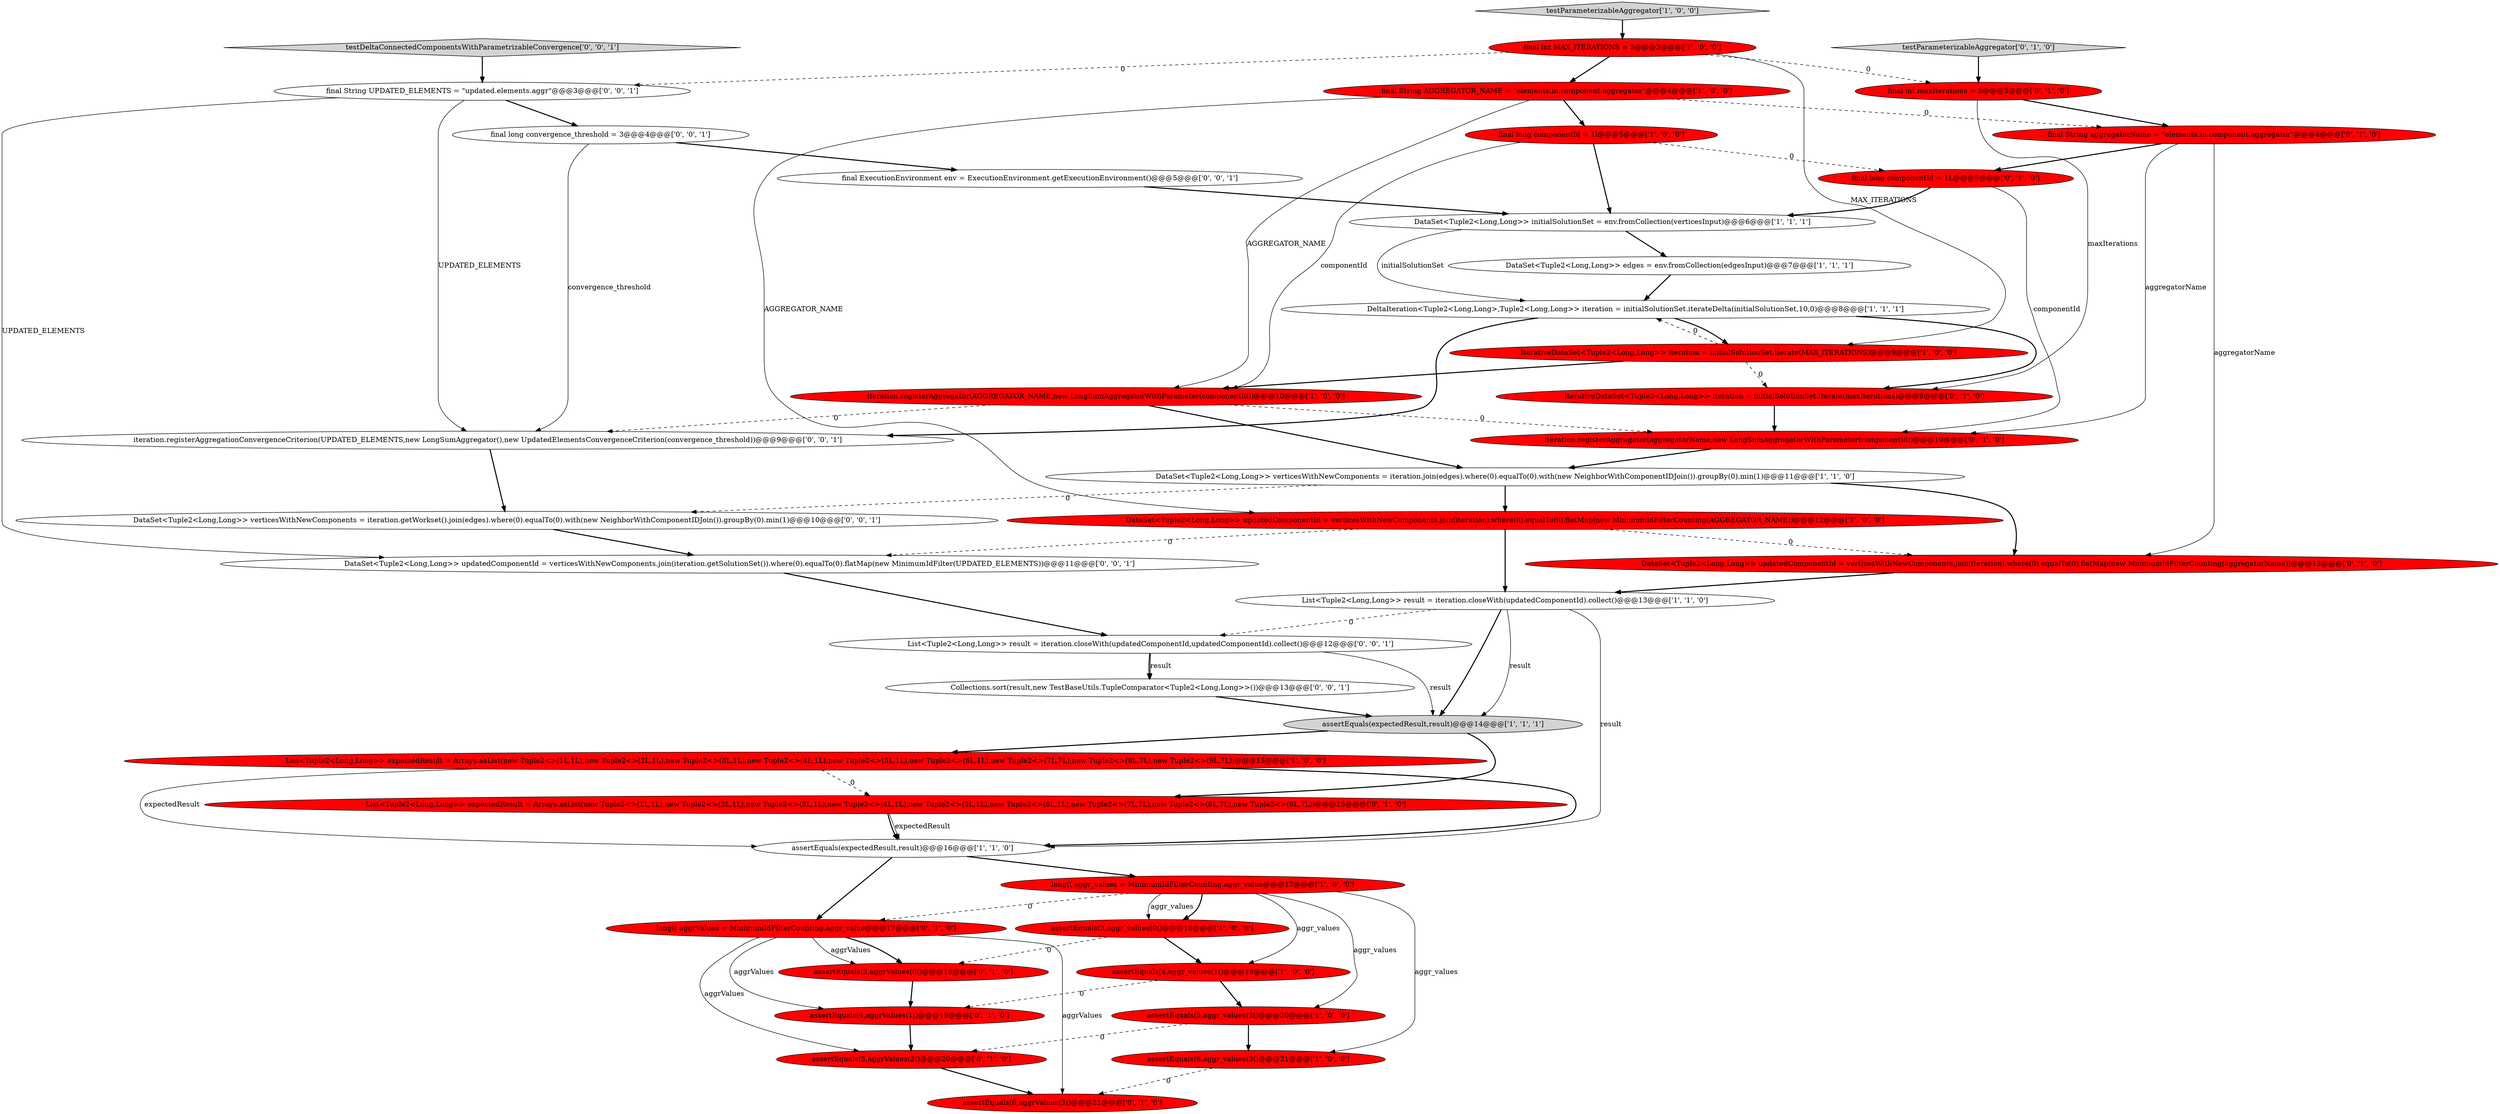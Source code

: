 digraph {
15 [style = filled, label = "testParameterizableAggregator['1', '0', '0']", fillcolor = lightgray, shape = diamond image = "AAA0AAABBB1BBB"];
2 [style = filled, label = "DataSet<Tuple2<Long,Long>> edges = env.fromCollection(edgesInput)@@@7@@@['1', '1', '1']", fillcolor = white, shape = ellipse image = "AAA0AAABBB1BBB"];
38 [style = filled, label = "final String UPDATED_ELEMENTS = \"updated.elements.aggr\"@@@3@@@['0', '0', '1']", fillcolor = white, shape = ellipse image = "AAA0AAABBB3BBB"];
11 [style = filled, label = "List<Tuple2<Long,Long>> result = iteration.closeWith(updatedComponentId).collect()@@@13@@@['1', '1', '0']", fillcolor = white, shape = ellipse image = "AAA0AAABBB1BBB"];
18 [style = filled, label = "IterativeDataSet<Tuple2<Long,Long>> iteration = initialSolutionSet.iterate(MAX_ITERATIONS)@@@9@@@['1', '0', '0']", fillcolor = red, shape = ellipse image = "AAA1AAABBB1BBB"];
31 [style = filled, label = "IterativeDataSet<Tuple2<Long,Long>> iteration = initialSolutionSet.iterate(maxIterations)@@@9@@@['0', '1', '0']", fillcolor = red, shape = ellipse image = "AAA1AAABBB2BBB"];
35 [style = filled, label = "List<Tuple2<Long,Long>> result = iteration.closeWith(updatedComponentId,updatedComponentId).collect()@@@12@@@['0', '0', '1']", fillcolor = white, shape = ellipse image = "AAA0AAABBB3BBB"];
23 [style = filled, label = "testParameterizableAggregator['0', '1', '0']", fillcolor = lightgray, shape = diamond image = "AAA0AAABBB2BBB"];
7 [style = filled, label = "DataSet<Tuple2<Long,Long>> verticesWithNewComponents = iteration.join(edges).where(0).equalTo(0).with(new NeighborWithComponentIDJoin()).groupBy(0).min(1)@@@11@@@['1', '1', '0']", fillcolor = white, shape = ellipse image = "AAA0AAABBB1BBB"];
14 [style = filled, label = "assertEquals(5,aggr_values(2()@@@20@@@['1', '0', '0']", fillcolor = red, shape = ellipse image = "AAA1AAABBB1BBB"];
24 [style = filled, label = "assertEquals(4,aggrValues(1()@@@19@@@['0', '1', '0']", fillcolor = red, shape = ellipse image = "AAA1AAABBB2BBB"];
8 [style = filled, label = "final long componentId = 1l@@@5@@@['1', '0', '0']", fillcolor = red, shape = ellipse image = "AAA1AAABBB1BBB"];
29 [style = filled, label = "DataSet<Tuple2<Long,Long>> updatedComponentId = verticesWithNewComponents.join(iteration).where(0).equalTo(0).flatMap(new MinimumIdFilterCounting(aggregatorName))@@@12@@@['0', '1', '0']", fillcolor = red, shape = ellipse image = "AAA1AAABBB2BBB"];
25 [style = filled, label = "assertEquals(3,aggrValues(0()@@@18@@@['0', '1', '0']", fillcolor = red, shape = ellipse image = "AAA1AAABBB2BBB"];
37 [style = filled, label = "iteration.registerAggregationConvergenceCriterion(UPDATED_ELEMENTS,new LongSumAggregator(),new UpdatedElementsConvergenceCriterion(convergence_threshold))@@@9@@@['0', '0', '1']", fillcolor = white, shape = ellipse image = "AAA0AAABBB3BBB"];
32 [style = filled, label = "final String aggregatorName = \"elements.in.component.aggregator\"@@@4@@@['0', '1', '0']", fillcolor = red, shape = ellipse image = "AAA1AAABBB2BBB"];
22 [style = filled, label = "assertEquals(5,aggrValues(2()@@@20@@@['0', '1', '0']", fillcolor = red, shape = ellipse image = "AAA1AAABBB2BBB"];
5 [style = filled, label = "assertEquals(4,aggr_values(1()@@@19@@@['1', '0', '0']", fillcolor = red, shape = ellipse image = "AAA1AAABBB1BBB"];
10 [style = filled, label = "DataSet<Tuple2<Long,Long>> updatedComponentId = verticesWithNewComponents.join(iteration).where(0).equalTo(0).flatMap(new MinimumIdFilterCounting(AGGREGATOR_NAME))@@@12@@@['1', '0', '0']", fillcolor = red, shape = ellipse image = "AAA1AAABBB1BBB"];
41 [style = filled, label = "final long convergence_threshold = 3@@@4@@@['0', '0', '1']", fillcolor = white, shape = ellipse image = "AAA0AAABBB3BBB"];
27 [style = filled, label = "iteration.registerAggregator(aggregatorName,new LongSumAggregatorWithParameter(componentId))@@@10@@@['0', '1', '0']", fillcolor = red, shape = ellipse image = "AAA1AAABBB2BBB"];
19 [style = filled, label = "long(( aggr_values = MinimumIdFilterCounting.aggr_value@@@17@@@['1', '0', '0']", fillcolor = red, shape = ellipse image = "AAA1AAABBB1BBB"];
13 [style = filled, label = "final String AGGREGATOR_NAME = \"elements.in.component.aggregator\"@@@4@@@['1', '0', '0']", fillcolor = red, shape = ellipse image = "AAA1AAABBB1BBB"];
40 [style = filled, label = "final ExecutionEnvironment env = ExecutionEnvironment.getExecutionEnvironment()@@@5@@@['0', '0', '1']", fillcolor = white, shape = ellipse image = "AAA0AAABBB3BBB"];
17 [style = filled, label = "iteration.registerAggregator(AGGREGATOR_NAME,new LongSumAggregatorWithParameter(componentId))@@@10@@@['1', '0', '0']", fillcolor = red, shape = ellipse image = "AAA1AAABBB1BBB"];
36 [style = filled, label = "DataSet<Tuple2<Long,Long>> verticesWithNewComponents = iteration.getWorkset().join(edges).where(0).equalTo(0).with(new NeighborWithComponentIDJoin()).groupBy(0).min(1)@@@10@@@['0', '0', '1']", fillcolor = white, shape = ellipse image = "AAA0AAABBB3BBB"];
20 [style = filled, label = "assertEquals(6,aggrValues(3()@@@21@@@['0', '1', '0']", fillcolor = red, shape = ellipse image = "AAA1AAABBB2BBB"];
16 [style = filled, label = "DeltaIteration<Tuple2<Long,Long>,Tuple2<Long,Long>> iteration = initialSolutionSet.iterateDelta(initialSolutionSet,10,0)@@@8@@@['1', '1', '1']", fillcolor = white, shape = ellipse image = "AAA0AAABBB1BBB"];
26 [style = filled, label = "List<Tuple2<Long,Long>> expectedResult = Arrays.asList(new Tuple2<>(1L,1L),new Tuple2<>(2L,1L),new Tuple2<>(3L,1L),new Tuple2<>(4L,1L),new Tuple2<>(5L,1L),new Tuple2<>(6L,1L),new Tuple2<>(7L,7L),new Tuple2<>(8L,7L),new Tuple2<>(9L,7L))@@@15@@@['0', '1', '0']", fillcolor = red, shape = ellipse image = "AAA1AAABBB2BBB"];
4 [style = filled, label = "List<Tuple2<Long,Long>> expectedResult = Arrays.asList(new Tuple2<>(1L,1L),new Tuple2<>(2L,1L),new Tuple2<>(3L,1L),new Tuple2<>(4L,1L),new Tuple2<>(5L,1L),new Tuple2<>(6L,1L),new Tuple2<>(7L,7L),new Tuple2<>(8L,7L),new Tuple2<>(9L,7L))@@@15@@@['1', '0', '0']", fillcolor = red, shape = ellipse image = "AAA1AAABBB1BBB"];
6 [style = filled, label = "assertEquals(6,aggr_values(3()@@@21@@@['1', '0', '0']", fillcolor = red, shape = ellipse image = "AAA1AAABBB1BBB"];
34 [style = filled, label = "Collections.sort(result,new TestBaseUtils.TupleComparator<Tuple2<Long,Long>>())@@@13@@@['0', '0', '1']", fillcolor = white, shape = ellipse image = "AAA0AAABBB3BBB"];
39 [style = filled, label = "testDeltaConnectedComponentsWithParametrizableConvergence['0', '0', '1']", fillcolor = lightgray, shape = diamond image = "AAA0AAABBB3BBB"];
0 [style = filled, label = "assertEquals(expectedResult,result)@@@16@@@['1', '1', '0']", fillcolor = white, shape = ellipse image = "AAA0AAABBB1BBB"];
30 [style = filled, label = "final long componentId = 1L@@@5@@@['0', '1', '0']", fillcolor = red, shape = ellipse image = "AAA1AAABBB2BBB"];
9 [style = filled, label = "DataSet<Tuple2<Long,Long>> initialSolutionSet = env.fromCollection(verticesInput)@@@6@@@['1', '1', '1']", fillcolor = white, shape = ellipse image = "AAA0AAABBB1BBB"];
28 [style = filled, label = "final int maxIterations = 5@@@3@@@['0', '1', '0']", fillcolor = red, shape = ellipse image = "AAA1AAABBB2BBB"];
3 [style = filled, label = "assertEquals(expectedResult,result)@@@14@@@['1', '1', '1']", fillcolor = lightgray, shape = ellipse image = "AAA0AAABBB1BBB"];
1 [style = filled, label = "assertEquals(3,aggr_values(0()@@@18@@@['1', '0', '0']", fillcolor = red, shape = ellipse image = "AAA1AAABBB1BBB"];
21 [style = filled, label = "long(( aggrValues = MinimumIdFilterCounting.aggr_value@@@17@@@['0', '1', '0']", fillcolor = red, shape = ellipse image = "AAA1AAABBB2BBB"];
33 [style = filled, label = "DataSet<Tuple2<Long,Long>> updatedComponentId = verticesWithNewComponents.join(iteration.getSolutionSet()).where(0).equalTo(0).flatMap(new MinimumIdFilter(UPDATED_ELEMENTS))@@@11@@@['0', '0', '1']", fillcolor = white, shape = ellipse image = "AAA0AAABBB3BBB"];
12 [style = filled, label = "final int MAX_ITERATIONS = 5@@@3@@@['1', '0', '0']", fillcolor = red, shape = ellipse image = "AAA1AAABBB1BBB"];
1->5 [style = bold, label=""];
12->38 [style = dashed, label="0"];
16->37 [style = bold, label=""];
41->37 [style = solid, label="convergence_threshold"];
21->22 [style = solid, label="aggrValues"];
5->24 [style = dashed, label="0"];
8->17 [style = solid, label="componentId"];
38->41 [style = bold, label=""];
36->33 [style = bold, label=""];
3->4 [style = bold, label=""];
11->0 [style = solid, label="result"];
23->28 [style = bold, label=""];
19->1 [style = bold, label=""];
38->33 [style = solid, label="UPDATED_ELEMENTS"];
32->29 [style = solid, label="aggregatorName"];
27->7 [style = bold, label=""];
28->31 [style = solid, label="maxIterations"];
39->38 [style = bold, label=""];
21->20 [style = solid, label="aggrValues"];
19->14 [style = solid, label="aggr_values"];
8->30 [style = dashed, label="0"];
1->25 [style = dashed, label="0"];
7->29 [style = bold, label=""];
17->27 [style = dashed, label="0"];
10->11 [style = bold, label=""];
2->16 [style = bold, label=""];
37->36 [style = bold, label=""];
9->2 [style = bold, label=""];
0->19 [style = bold, label=""];
6->20 [style = dashed, label="0"];
14->22 [style = dashed, label="0"];
0->21 [style = bold, label=""];
4->26 [style = dashed, label="0"];
21->25 [style = bold, label=""];
10->29 [style = dashed, label="0"];
4->0 [style = bold, label=""];
13->32 [style = dashed, label="0"];
25->24 [style = bold, label=""];
19->1 [style = solid, label="aggr_values"];
26->0 [style = bold, label=""];
38->37 [style = solid, label="UPDATED_ELEMENTS"];
21->24 [style = solid, label="aggrValues"];
31->27 [style = bold, label=""];
22->20 [style = bold, label=""];
9->16 [style = solid, label="initialSolutionSet"];
18->16 [style = dashed, label="0"];
35->34 [style = solid, label="result"];
15->12 [style = bold, label=""];
35->34 [style = bold, label=""];
18->31 [style = dashed, label="0"];
14->6 [style = bold, label=""];
29->11 [style = bold, label=""];
16->18 [style = bold, label=""];
21->25 [style = solid, label="aggrValues"];
26->0 [style = solid, label="expectedResult"];
3->26 [style = bold, label=""];
30->9 [style = bold, label=""];
40->9 [style = bold, label=""];
32->30 [style = bold, label=""];
28->32 [style = bold, label=""];
19->6 [style = solid, label="aggr_values"];
12->13 [style = bold, label=""];
11->3 [style = solid, label="result"];
41->40 [style = bold, label=""];
11->3 [style = bold, label=""];
16->31 [style = bold, label=""];
35->3 [style = solid, label="result"];
4->0 [style = solid, label="expectedResult"];
33->35 [style = bold, label=""];
13->10 [style = solid, label="AGGREGATOR_NAME"];
7->10 [style = bold, label=""];
18->17 [style = bold, label=""];
10->33 [style = dashed, label="0"];
13->17 [style = solid, label="AGGREGATOR_NAME"];
5->14 [style = bold, label=""];
24->22 [style = bold, label=""];
32->27 [style = solid, label="aggregatorName"];
17->7 [style = bold, label=""];
19->21 [style = dashed, label="0"];
34->3 [style = bold, label=""];
12->28 [style = dashed, label="0"];
8->9 [style = bold, label=""];
12->18 [style = solid, label="MAX_ITERATIONS"];
19->5 [style = solid, label="aggr_values"];
17->37 [style = dashed, label="0"];
13->8 [style = bold, label=""];
7->36 [style = dashed, label="0"];
30->27 [style = solid, label="componentId"];
11->35 [style = dashed, label="0"];
}
